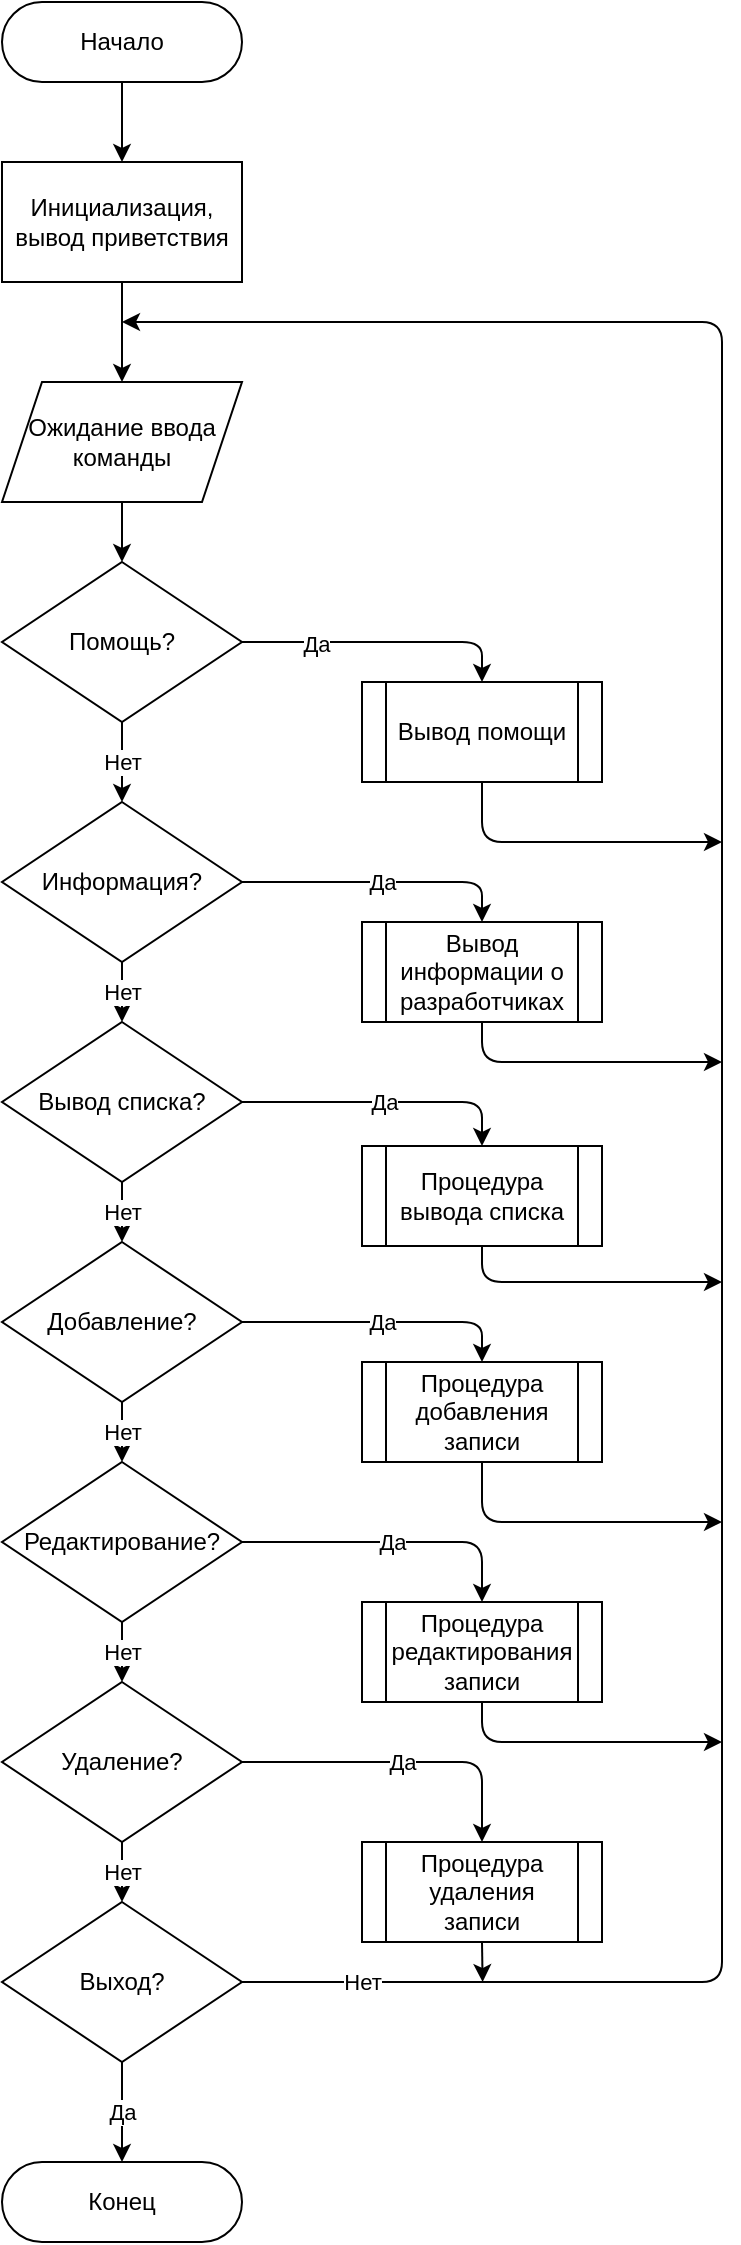 <mxfile>
    <diagram id="piE6r3CXJObDAANANrfD" name="Страница 1">
        <mxGraphModel dx="1817" dy="1286" grid="1" gridSize="10" guides="1" tooltips="1" connect="1" arrows="1" fold="1" page="1" pageScale="1" pageWidth="827" pageHeight="1169" math="0" shadow="0">
            <root>
                <mxCell id="0"/>
                <mxCell id="1" parent="0"/>
                <mxCell id="19" value="" style="edgeStyle=none;html=1;" edge="1" parent="1" source="2" target="4">
                    <mxGeometry relative="1" as="geometry"/>
                </mxCell>
                <mxCell id="2" value="Начало" style="rounded=1;whiteSpace=wrap;html=1;arcSize=50;" vertex="1" parent="1">
                    <mxGeometry x="234" y="25" width="120" height="40" as="geometry"/>
                </mxCell>
                <mxCell id="21" value="" style="edgeStyle=none;html=1;" edge="1" parent="1" source="3" target="5">
                    <mxGeometry relative="1" as="geometry"/>
                </mxCell>
                <mxCell id="3" value="Ожидание ввода команды" style="shape=parallelogram;perimeter=parallelogramPerimeter;whiteSpace=wrap;html=1;fixedSize=1;" vertex="1" parent="1">
                    <mxGeometry x="234" y="215" width="120" height="60" as="geometry"/>
                </mxCell>
                <mxCell id="20" value="" style="edgeStyle=none;html=1;" edge="1" parent="1" source="4" target="3">
                    <mxGeometry relative="1" as="geometry"/>
                </mxCell>
                <mxCell id="4" value="Инициализация, вывод приветствия" style="rounded=0;whiteSpace=wrap;html=1;" vertex="1" parent="1">
                    <mxGeometry x="234" y="105" width="120" height="60" as="geometry"/>
                </mxCell>
                <mxCell id="22" value="Нет" style="edgeStyle=none;html=1;" edge="1" parent="1" source="5" target="6">
                    <mxGeometry relative="1" as="geometry"/>
                </mxCell>
                <mxCell id="30" style="edgeStyle=none;html=1;exitX=1;exitY=0.5;exitDx=0;exitDy=0;entryX=0.5;entryY=0;entryDx=0;entryDy=0;" edge="1" parent="1" source="5" target="18">
                    <mxGeometry relative="1" as="geometry">
                        <Array as="points">
                            <mxPoint x="474" y="345"/>
                        </Array>
                    </mxGeometry>
                </mxCell>
                <mxCell id="42" value="Да" style="edgeLabel;html=1;align=center;verticalAlign=middle;resizable=0;points=[];" vertex="1" connectable="0" parent="30">
                    <mxGeometry x="-0.473" y="-1" relative="1" as="geometry">
                        <mxPoint as="offset"/>
                    </mxGeometry>
                </mxCell>
                <mxCell id="5" value="Помощь?" style="rhombus;whiteSpace=wrap;html=1;" vertex="1" parent="1">
                    <mxGeometry x="234" y="305" width="120" height="80" as="geometry"/>
                </mxCell>
                <mxCell id="23" value="Нет" style="edgeStyle=none;html=1;" edge="1" parent="1" source="6" target="7">
                    <mxGeometry relative="1" as="geometry"/>
                </mxCell>
                <mxCell id="31" value="Да" style="edgeStyle=none;html=1;exitX=1;exitY=0.5;exitDx=0;exitDy=0;entryX=0.5;entryY=0;entryDx=0;entryDy=0;" edge="1" parent="1" source="6" target="17">
                    <mxGeometry relative="1" as="geometry">
                        <Array as="points">
                            <mxPoint x="474" y="465"/>
                        </Array>
                    </mxGeometry>
                </mxCell>
                <mxCell id="6" value="Информация?" style="rhombus;whiteSpace=wrap;html=1;" vertex="1" parent="1">
                    <mxGeometry x="234" y="425" width="120" height="80" as="geometry"/>
                </mxCell>
                <mxCell id="24" value="Нет" style="edgeStyle=none;html=1;" edge="1" parent="1" source="7" target="8">
                    <mxGeometry relative="1" as="geometry"/>
                </mxCell>
                <mxCell id="32" value="Да" style="edgeStyle=none;html=1;exitX=1;exitY=0.5;exitDx=0;exitDy=0;entryX=0.5;entryY=0;entryDx=0;entryDy=0;" edge="1" parent="1" source="7" target="16">
                    <mxGeometry relative="1" as="geometry">
                        <Array as="points">
                            <mxPoint x="474" y="575"/>
                        </Array>
                    </mxGeometry>
                </mxCell>
                <mxCell id="7" value="Вывод списка?" style="rhombus;whiteSpace=wrap;html=1;" vertex="1" parent="1">
                    <mxGeometry x="234" y="535" width="120" height="80" as="geometry"/>
                </mxCell>
                <mxCell id="25" value="Нет" style="edgeStyle=none;html=1;" edge="1" parent="1" source="8" target="9">
                    <mxGeometry relative="1" as="geometry"/>
                </mxCell>
                <mxCell id="33" value="Да" style="edgeStyle=none;html=1;exitX=1;exitY=0.5;exitDx=0;exitDy=0;entryX=0.5;entryY=0;entryDx=0;entryDy=0;" edge="1" parent="1" source="8" target="15">
                    <mxGeometry relative="1" as="geometry">
                        <Array as="points">
                            <mxPoint x="474" y="685"/>
                        </Array>
                    </mxGeometry>
                </mxCell>
                <mxCell id="8" value="Добавление?" style="rhombus;whiteSpace=wrap;html=1;" vertex="1" parent="1">
                    <mxGeometry x="234" y="645" width="120" height="80" as="geometry"/>
                </mxCell>
                <mxCell id="26" value="Нет" style="edgeStyle=none;html=1;" edge="1" parent="1" source="9" target="10">
                    <mxGeometry relative="1" as="geometry"/>
                </mxCell>
                <mxCell id="34" value="Да" style="edgeStyle=none;html=1;exitX=1;exitY=0.5;exitDx=0;exitDy=0;entryX=0.5;entryY=0;entryDx=0;entryDy=0;" edge="1" parent="1" source="9" target="14">
                    <mxGeometry relative="1" as="geometry">
                        <Array as="points">
                            <mxPoint x="474" y="795"/>
                        </Array>
                    </mxGeometry>
                </mxCell>
                <mxCell id="9" value="Редактирование?" style="rhombus;whiteSpace=wrap;html=1;" vertex="1" parent="1">
                    <mxGeometry x="234" y="755" width="120" height="80" as="geometry"/>
                </mxCell>
                <mxCell id="27" value="Нет" style="edgeStyle=none;html=1;" edge="1" parent="1" source="10" target="11">
                    <mxGeometry relative="1" as="geometry"/>
                </mxCell>
                <mxCell id="35" value="Да" style="edgeStyle=none;html=1;exitX=1;exitY=0.5;exitDx=0;exitDy=0;entryX=0.5;entryY=0;entryDx=0;entryDy=0;" edge="1" parent="1" source="10" target="13">
                    <mxGeometry relative="1" as="geometry">
                        <Array as="points">
                            <mxPoint x="474" y="905"/>
                        </Array>
                    </mxGeometry>
                </mxCell>
                <mxCell id="10" value="Удаление?" style="rhombus;whiteSpace=wrap;html=1;" vertex="1" parent="1">
                    <mxGeometry x="234" y="865" width="120" height="80" as="geometry"/>
                </mxCell>
                <mxCell id="28" value="Да" style="edgeStyle=none;html=1;" edge="1" parent="1" source="11" target="12">
                    <mxGeometry relative="1" as="geometry"/>
                </mxCell>
                <mxCell id="43" value="Нет" style="edgeStyle=none;html=1;exitX=1;exitY=0.5;exitDx=0;exitDy=0;endArrow=none;endFill=0;" edge="1" parent="1" source="11">
                    <mxGeometry relative="1" as="geometry">
                        <mxPoint x="474" y="1015" as="targetPoint"/>
                    </mxGeometry>
                </mxCell>
                <mxCell id="11" value="Выход?" style="rhombus;whiteSpace=wrap;html=1;" vertex="1" parent="1">
                    <mxGeometry x="234" y="975" width="120" height="80" as="geometry"/>
                </mxCell>
                <mxCell id="12" value="Конец" style="rounded=1;whiteSpace=wrap;html=1;arcSize=50;" vertex="1" parent="1">
                    <mxGeometry x="234" y="1105" width="120" height="40" as="geometry"/>
                </mxCell>
                <mxCell id="36" style="edgeStyle=none;html=1;exitX=0.5;exitY=1;exitDx=0;exitDy=0;" edge="1" parent="1" source="13">
                    <mxGeometry relative="1" as="geometry">
                        <mxPoint x="474.31" y="1015" as="targetPoint"/>
                    </mxGeometry>
                </mxCell>
                <mxCell id="13" value="Процедура удаления записи" style="shape=process;whiteSpace=wrap;html=1;backgroundOutline=1;" vertex="1" parent="1">
                    <mxGeometry x="414" y="945" width="120" height="50" as="geometry"/>
                </mxCell>
                <mxCell id="37" style="edgeStyle=none;html=1;exitX=0.5;exitY=1;exitDx=0;exitDy=0;" edge="1" parent="1" source="14">
                    <mxGeometry relative="1" as="geometry">
                        <mxPoint x="594" y="895" as="targetPoint"/>
                        <Array as="points">
                            <mxPoint x="474" y="895"/>
                        </Array>
                    </mxGeometry>
                </mxCell>
                <mxCell id="14" value="Процедура редактирования записи" style="shape=process;whiteSpace=wrap;html=1;backgroundOutline=1;" vertex="1" parent="1">
                    <mxGeometry x="414" y="825" width="120" height="50" as="geometry"/>
                </mxCell>
                <mxCell id="38" style="edgeStyle=none;html=1;exitX=0.5;exitY=1;exitDx=0;exitDy=0;" edge="1" parent="1" source="15">
                    <mxGeometry relative="1" as="geometry">
                        <mxPoint x="594" y="785" as="targetPoint"/>
                        <Array as="points">
                            <mxPoint x="474" y="785"/>
                        </Array>
                    </mxGeometry>
                </mxCell>
                <mxCell id="15" value="Процедура добавления записи" style="shape=process;whiteSpace=wrap;html=1;backgroundOutline=1;" vertex="1" parent="1">
                    <mxGeometry x="414" y="705" width="120" height="50" as="geometry"/>
                </mxCell>
                <mxCell id="39" style="edgeStyle=none;html=1;exitX=0.5;exitY=1;exitDx=0;exitDy=0;" edge="1" parent="1" source="16">
                    <mxGeometry relative="1" as="geometry">
                        <mxPoint x="594" y="665" as="targetPoint"/>
                        <Array as="points">
                            <mxPoint x="474" y="665"/>
                        </Array>
                    </mxGeometry>
                </mxCell>
                <mxCell id="16" value="Процедура вывода списка&lt;span style=&quot;color: rgba(0 , 0 , 0 , 0) ; font-family: monospace ; font-size: 0px&quot;&gt;%3CmxGraphModel%3E%3Croot%3E%3CmxCell%20id%3D%220%22%2F%3E%3CmxCell%20id%3D%221%22%20parent%3D%220%22%2F%3E%3CmxCell%20id%3D%222%22%20value%3D%22%D0%9F%D1%80%D0%BE%D1%86%D0%B5%D0%B4%D1%83%D1%80%D0%B0%20%D0%B4%D0%BE%D0%B1%D0%B0%D0%B2%D0%BB%D0%B5%D0%BD%D0%B8%D1%8F%20%D0%B7%D0%B0%D0%BF%D0%B8%D1%81%D0%B8%22%20style%3D%22shape%3Dprocess%3BwhiteSpace%3Dwrap%3Bhtml%3D1%3BbackgroundOutline%3D1%3B%22%20vertex%3D%221%22%20parent%3D%221%22%3E%3CmxGeometry%20x%3D%22220%22%20y%3D%22720%22%20width%3D%22120%22%20height%3D%2250%22%20as%3D%22geometry%22%2F%3E%3C%2FmxCell%3E%3C%2Froot%3E%3C%2FmxGraphModel%3E&lt;/span&gt;&lt;span style=&quot;color: rgba(0 , 0 , 0 , 0) ; font-family: monospace ; font-size: 0px&quot;&gt;%3CmxGraphModel%3E%3Croot%3E%3CmxCell%20id%3D%220%22%2F%3E%3CmxCell%20id%3D%221%22%20parent%3D%220%22%2F%3E%3CmxCell%20id%3D%222%22%20value%3D%22%D0%9F%D1%80%D0%BE%D1%86%D0%B5%D0%B4%D1%83%D1%80%D0%B0%20%D0%B4%D0%BE%D0%B1%D0%B0%D0%B2%D0%BB%D0%B5%D0%BD%D0%B8%D1%8F%20%D0%B7%D0%B0%D0%BF%D0%B8%D1%81%D0%B8%22%20style%3D%22shape%3Dprocess%3BwhiteSpace%3Dwrap%3Bhtml%3D1%3BbackgroundOutline%3D1%3B%22%20vertex%3D%221%22%20parent%3D%221%22%3E%3CmxGeometry%20x%3D%22220%22%20y%3D%22720%22%20width%3D%22120%22%20height%3D%2250%22%20as%3D%22geometry%22%2F%3E%3C%2FmxCell%3E%3C%2Froot%3E%3C%2FmxGraphModel%3E&lt;/span&gt;" style="shape=process;whiteSpace=wrap;html=1;backgroundOutline=1;" vertex="1" parent="1">
                    <mxGeometry x="414" y="597" width="120" height="50" as="geometry"/>
                </mxCell>
                <mxCell id="40" style="edgeStyle=none;html=1;exitX=0.5;exitY=1;exitDx=0;exitDy=0;" edge="1" parent="1" source="17">
                    <mxGeometry relative="1" as="geometry">
                        <mxPoint x="594" y="555" as="targetPoint"/>
                        <Array as="points">
                            <mxPoint x="474" y="555"/>
                        </Array>
                    </mxGeometry>
                </mxCell>
                <mxCell id="17" value="Вывод информации о разработчиках" style="shape=process;whiteSpace=wrap;html=1;backgroundOutline=1;" vertex="1" parent="1">
                    <mxGeometry x="414" y="485" width="120" height="50" as="geometry"/>
                </mxCell>
                <mxCell id="41" style="edgeStyle=none;html=1;exitX=0.5;exitY=1;exitDx=0;exitDy=0;" edge="1" parent="1" source="18">
                    <mxGeometry relative="1" as="geometry">
                        <mxPoint x="594" y="445" as="targetPoint"/>
                        <Array as="points">
                            <mxPoint x="474" y="445"/>
                        </Array>
                    </mxGeometry>
                </mxCell>
                <mxCell id="18" value="Вывод помощи" style="shape=process;whiteSpace=wrap;html=1;backgroundOutline=1;" vertex="1" parent="1">
                    <mxGeometry x="414" y="365" width="120" height="50" as="geometry"/>
                </mxCell>
                <mxCell id="44" value="" style="endArrow=classic;html=1;" edge="1" parent="1">
                    <mxGeometry width="50" height="50" relative="1" as="geometry">
                        <mxPoint x="474" y="1015" as="sourcePoint"/>
                        <mxPoint x="294" y="185" as="targetPoint"/>
                        <Array as="points">
                            <mxPoint x="594" y="1015"/>
                            <mxPoint x="594" y="185"/>
                        </Array>
                    </mxGeometry>
                </mxCell>
            </root>
        </mxGraphModel>
    </diagram>
</mxfile>